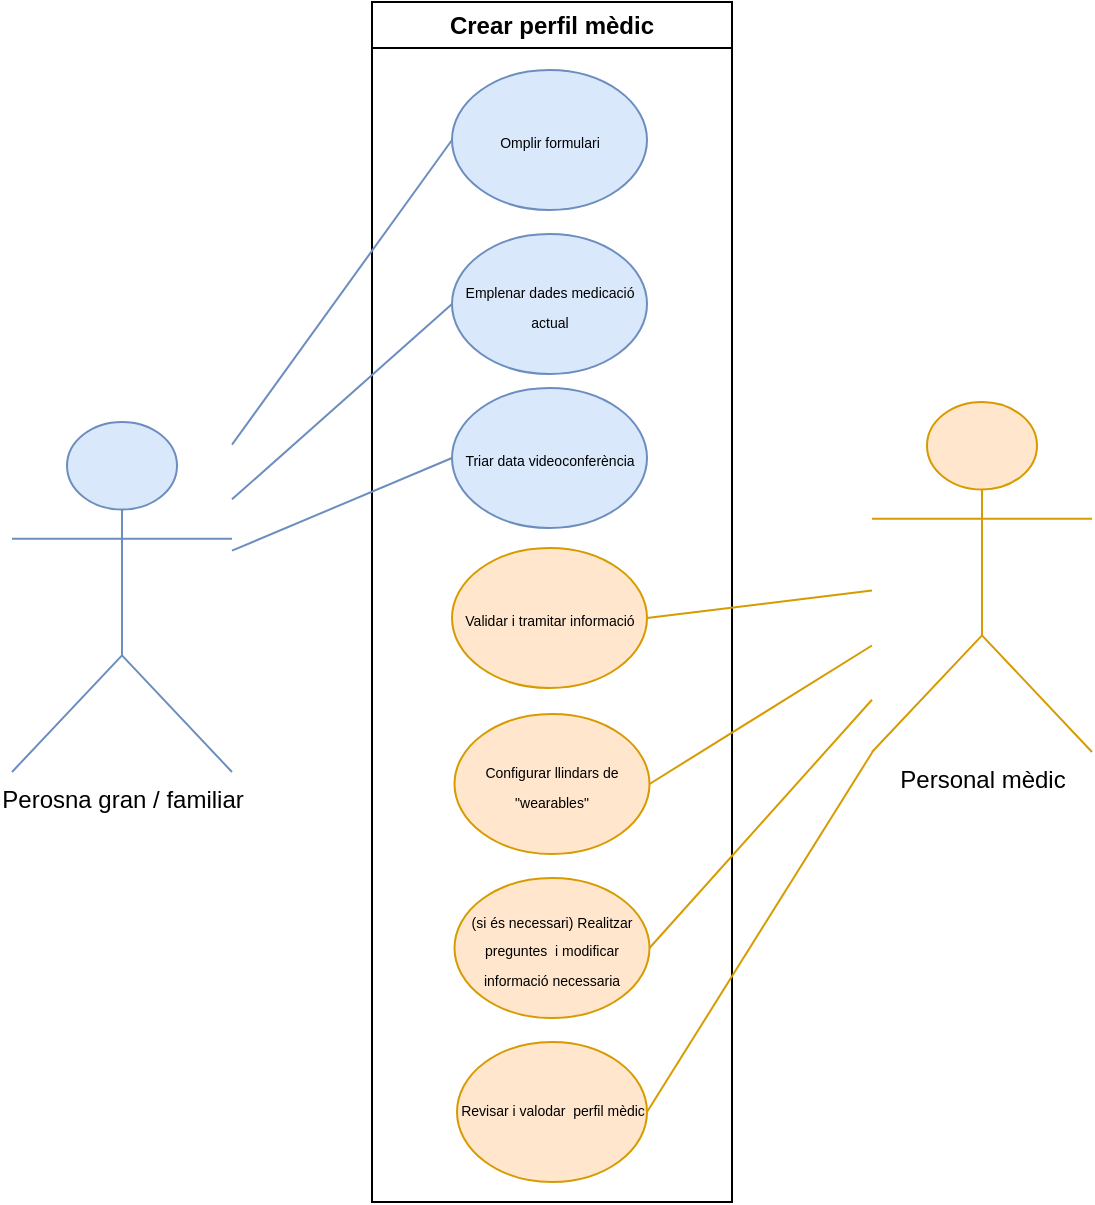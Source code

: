 <mxfile version="24.9.0">
  <diagram name="Página-1" id="HGplt9k89VykRFEwpHL4">
    <mxGraphModel grid="1" page="1" gridSize="10" guides="1" tooltips="1" connect="1" arrows="1" fold="1" pageScale="1" pageWidth="827" pageHeight="1169" math="0" shadow="0">
      <root>
        <mxCell id="0" />
        <mxCell id="1" parent="0" />
        <mxCell id="eNWZvxNgIvukyh2bSXsl-6" value="Crear perfil mèdic" style="swimlane;whiteSpace=wrap;html=1;" vertex="1" parent="1">
          <mxGeometry x="210" y="10" width="180" height="600" as="geometry" />
        </mxCell>
        <mxCell id="eNWZvxNgIvukyh2bSXsl-20" value="&lt;div style=&quot;&quot;&gt;&lt;span style=&quot;font-size: 7px; line-height: 40%;&quot;&gt;(si és necessari) Realitzar preguntes&amp;nbsp; i modificar informació necessaria&lt;/span&gt;&lt;/div&gt;" style="ellipse;whiteSpace=wrap;html=1;align=center;spacingBottom=8;spacingTop=8;fillColor=#ffe6cc;strokeColor=#d79b00;" vertex="1" parent="eNWZvxNgIvukyh2bSXsl-6">
          <mxGeometry x="41.25" y="438" width="97.5" height="70" as="geometry" />
        </mxCell>
        <mxCell id="o3Y5Mng1dg3pTHuL_GhD-4" value="&lt;div style=&quot;&quot;&gt;&lt;span style=&quot;font-size: 7px;&quot;&gt;Revisar i valodar&amp;nbsp; perfil mèdic&lt;/span&gt;&lt;/div&gt;" style="ellipse;whiteSpace=wrap;html=1;align=center;spacingBottom=4;fillColor=#ffe6cc;strokeColor=#d79b00;" vertex="1" parent="eNWZvxNgIvukyh2bSXsl-6">
          <mxGeometry x="42.5" y="520" width="95" height="70" as="geometry" />
        </mxCell>
        <mxCell id="o3Y5Mng1dg3pTHuL_GhD-12" value="&lt;div style=&quot;&quot;&gt;&lt;span style=&quot;font-size: 7px; line-height: 40%;&quot;&gt;Configurar llindars de &quot;wearables&quot;&lt;/span&gt;&lt;/div&gt;" style="ellipse;whiteSpace=wrap;html=1;align=center;spacingBottom=8;spacingTop=8;fillColor=#ffe6cc;strokeColor=#d79b00;" vertex="1" parent="eNWZvxNgIvukyh2bSXsl-6">
          <mxGeometry x="41.25" y="356" width="97.5" height="70" as="geometry" />
        </mxCell>
        <mxCell id="o3Y5Mng1dg3pTHuL_GhD-13" value="&lt;div style=&quot;&quot;&gt;&lt;span style=&quot;font-size: 7px; line-height: 40%;&quot;&gt;Validar i tramitar informació&lt;/span&gt;&lt;/div&gt;" style="ellipse;whiteSpace=wrap;html=1;align=center;spacingBottom=8;spacingTop=8;fillColor=#ffe6cc;strokeColor=#d79b00;" vertex="1" parent="eNWZvxNgIvukyh2bSXsl-6">
          <mxGeometry x="40" y="273" width="97.5" height="70" as="geometry" />
        </mxCell>
        <mxCell id="o3Y5Mng1dg3pTHuL_GhD-14" value="&lt;div style=&quot;&quot;&gt;&lt;span style=&quot;font-size: 7px; line-height: 40%;&quot;&gt;Triar data videoconferència&lt;/span&gt;&lt;/div&gt;" style="ellipse;whiteSpace=wrap;html=1;align=center;spacingBottom=8;spacingTop=8;fillColor=#dae8fc;strokeColor=#6c8ebf;" vertex="1" parent="eNWZvxNgIvukyh2bSXsl-6">
          <mxGeometry x="40" y="193" width="97.5" height="70" as="geometry" />
        </mxCell>
        <mxCell id="o3Y5Mng1dg3pTHuL_GhD-15" value="&lt;div style=&quot;&quot;&gt;&lt;span style=&quot;font-size: 7px; line-height: 40%;&quot;&gt;Emplenar dades medicació actual&lt;/span&gt;&lt;/div&gt;" style="ellipse;whiteSpace=wrap;html=1;align=center;spacingBottom=8;spacingTop=8;fillColor=#dae8fc;strokeColor=#6c8ebf;" vertex="1" parent="eNWZvxNgIvukyh2bSXsl-6">
          <mxGeometry x="40" y="116" width="97.5" height="70" as="geometry" />
        </mxCell>
        <mxCell id="o3Y5Mng1dg3pTHuL_GhD-16" value="&lt;div style=&quot;&quot;&gt;&lt;span style=&quot;font-size: 7px; line-height: 40%;&quot;&gt;Omplir formulari&lt;/span&gt;&lt;/div&gt;" style="ellipse;whiteSpace=wrap;html=1;align=center;spacingBottom=8;spacingTop=8;fillColor=#dae8fc;strokeColor=#6c8ebf;" vertex="1" parent="eNWZvxNgIvukyh2bSXsl-6">
          <mxGeometry x="40" y="34" width="97.5" height="70" as="geometry" />
        </mxCell>
        <mxCell id="eNWZvxNgIvukyh2bSXsl-8" value="" style="endArrow=none;html=1;rounded=0;entryX=0;entryY=0.5;entryDx=0;entryDy=0;fillColor=#dae8fc;strokeColor=#6c8ebf;" edge="1" parent="1" source="o3Y5Mng1dg3pTHuL_GhD-7" target="o3Y5Mng1dg3pTHuL_GhD-16">
          <mxGeometry width="50" height="50" relative="1" as="geometry">
            <mxPoint x="180" y="137.174" as="sourcePoint" />
            <mxPoint x="240" y="55" as="targetPoint" />
          </mxGeometry>
        </mxCell>
        <mxCell id="eNWZvxNgIvukyh2bSXsl-11" value="" style="endArrow=none;html=1;rounded=0;entryX=0;entryY=0.5;entryDx=0;entryDy=0;fillColor=#dae8fc;strokeColor=#6c8ebf;" edge="1" parent="1" source="o3Y5Mng1dg3pTHuL_GhD-7" target="o3Y5Mng1dg3pTHuL_GhD-15">
          <mxGeometry width="50" height="50" relative="1" as="geometry">
            <mxPoint x="180" y="145" as="sourcePoint" />
            <mxPoint x="240" y="95" as="targetPoint" />
          </mxGeometry>
        </mxCell>
        <mxCell id="eNWZvxNgIvukyh2bSXsl-13" value="" style="endArrow=none;html=1;rounded=0;entryX=0;entryY=0.5;entryDx=0;entryDy=0;fillColor=#dae8fc;strokeColor=#6c8ebf;" edge="1" parent="1" source="o3Y5Mng1dg3pTHuL_GhD-7" target="o3Y5Mng1dg3pTHuL_GhD-14">
          <mxGeometry width="50" height="50" relative="1" as="geometry">
            <mxPoint x="180" y="154.565" as="sourcePoint" />
            <mxPoint x="240" y="135" as="targetPoint" />
          </mxGeometry>
        </mxCell>
        <mxCell id="eNWZvxNgIvukyh2bSXsl-15" value="Personal mèdic" style="shape=umlActor;verticalLabelPosition=bottom;verticalAlign=top;html=1;outlineConnect=0;fillColor=#ffe6cc;strokeColor=#d79b00;" vertex="1" parent="1">
          <mxGeometry x="460" y="210" width="110" height="175" as="geometry" />
        </mxCell>
        <mxCell id="o3Y5Mng1dg3pTHuL_GhD-1" value="" style="endArrow=none;html=1;rounded=0;exitX=1;exitY=0.5;exitDx=0;exitDy=0;fillColor=#ffe6cc;strokeColor=#d79b00;" edge="1" parent="1" source="o3Y5Mng1dg3pTHuL_GhD-13" target="eNWZvxNgIvukyh2bSXsl-15">
          <mxGeometry width="50" height="50" relative="1" as="geometry">
            <mxPoint x="310" y="175" as="sourcePoint" />
            <mxPoint x="440" y="270" as="targetPoint" />
          </mxGeometry>
        </mxCell>
        <mxCell id="o3Y5Mng1dg3pTHuL_GhD-2" value="" style="endArrow=none;html=1;rounded=0;exitX=1;exitY=0.5;exitDx=0;exitDy=0;fillColor=#ffe6cc;strokeColor=#d79b00;" edge="1" parent="1" source="o3Y5Mng1dg3pTHuL_GhD-12" target="eNWZvxNgIvukyh2bSXsl-15">
          <mxGeometry width="50" height="50" relative="1" as="geometry">
            <mxPoint x="350" y="225" as="sourcePoint" />
            <mxPoint x="440" y="270" as="targetPoint" />
          </mxGeometry>
        </mxCell>
        <mxCell id="o3Y5Mng1dg3pTHuL_GhD-3" value="" style="endArrow=none;html=1;rounded=0;exitX=1;exitY=0.5;exitDx=0;exitDy=0;fillColor=#ffe6cc;strokeColor=#d79b00;" edge="1" parent="1" source="eNWZvxNgIvukyh2bSXsl-20" target="eNWZvxNgIvukyh2bSXsl-15">
          <mxGeometry width="50" height="50" relative="1" as="geometry">
            <mxPoint x="390" y="320" as="sourcePoint" />
            <mxPoint x="440" y="270" as="targetPoint" />
          </mxGeometry>
        </mxCell>
        <mxCell id="o3Y5Mng1dg3pTHuL_GhD-5" value="" style="endArrow=none;html=1;rounded=0;exitX=1;exitY=0.5;exitDx=0;exitDy=0;fillColor=#ffe6cc;strokeColor=#d79b00;" edge="1" parent="1" source="o3Y5Mng1dg3pTHuL_GhD-4" target="eNWZvxNgIvukyh2bSXsl-15">
          <mxGeometry width="50" height="50" relative="1" as="geometry">
            <mxPoint x="400" y="290" as="sourcePoint" />
            <mxPoint x="440" y="300" as="targetPoint" />
          </mxGeometry>
        </mxCell>
        <mxCell id="o3Y5Mng1dg3pTHuL_GhD-7" value="Perosna gran / familiar" style="shape=umlActor;verticalLabelPosition=bottom;verticalAlign=top;html=1;outlineConnect=0;fillColor=#dae8fc;strokeColor=#6c8ebf;" vertex="1" parent="1">
          <mxGeometry x="30" y="220" width="110" height="175" as="geometry" />
        </mxCell>
      </root>
    </mxGraphModel>
  </diagram>
</mxfile>
